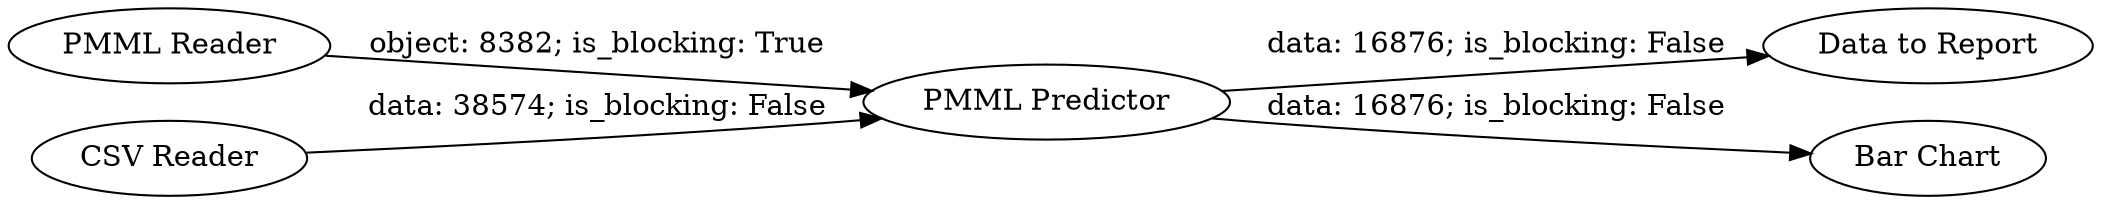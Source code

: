 digraph {
	"-4167405137771460040_2" [label="PMML Reader"]
	"-4167405137771460040_4" [label="Data to Report"]
	"-4167405137771460040_3" [label="PMML Predictor"]
	"-4167405137771460040_5" [label="Bar Chart"]
	"-4167405137771460040_1" [label="CSV Reader"]
	"-4167405137771460040_3" -> "-4167405137771460040_5" [label="data: 16876; is_blocking: False"]
	"-4167405137771460040_1" -> "-4167405137771460040_3" [label="data: 38574; is_blocking: False"]
	"-4167405137771460040_2" -> "-4167405137771460040_3" [label="object: 8382; is_blocking: True"]
	"-4167405137771460040_3" -> "-4167405137771460040_4" [label="data: 16876; is_blocking: False"]
	rankdir=LR
}
